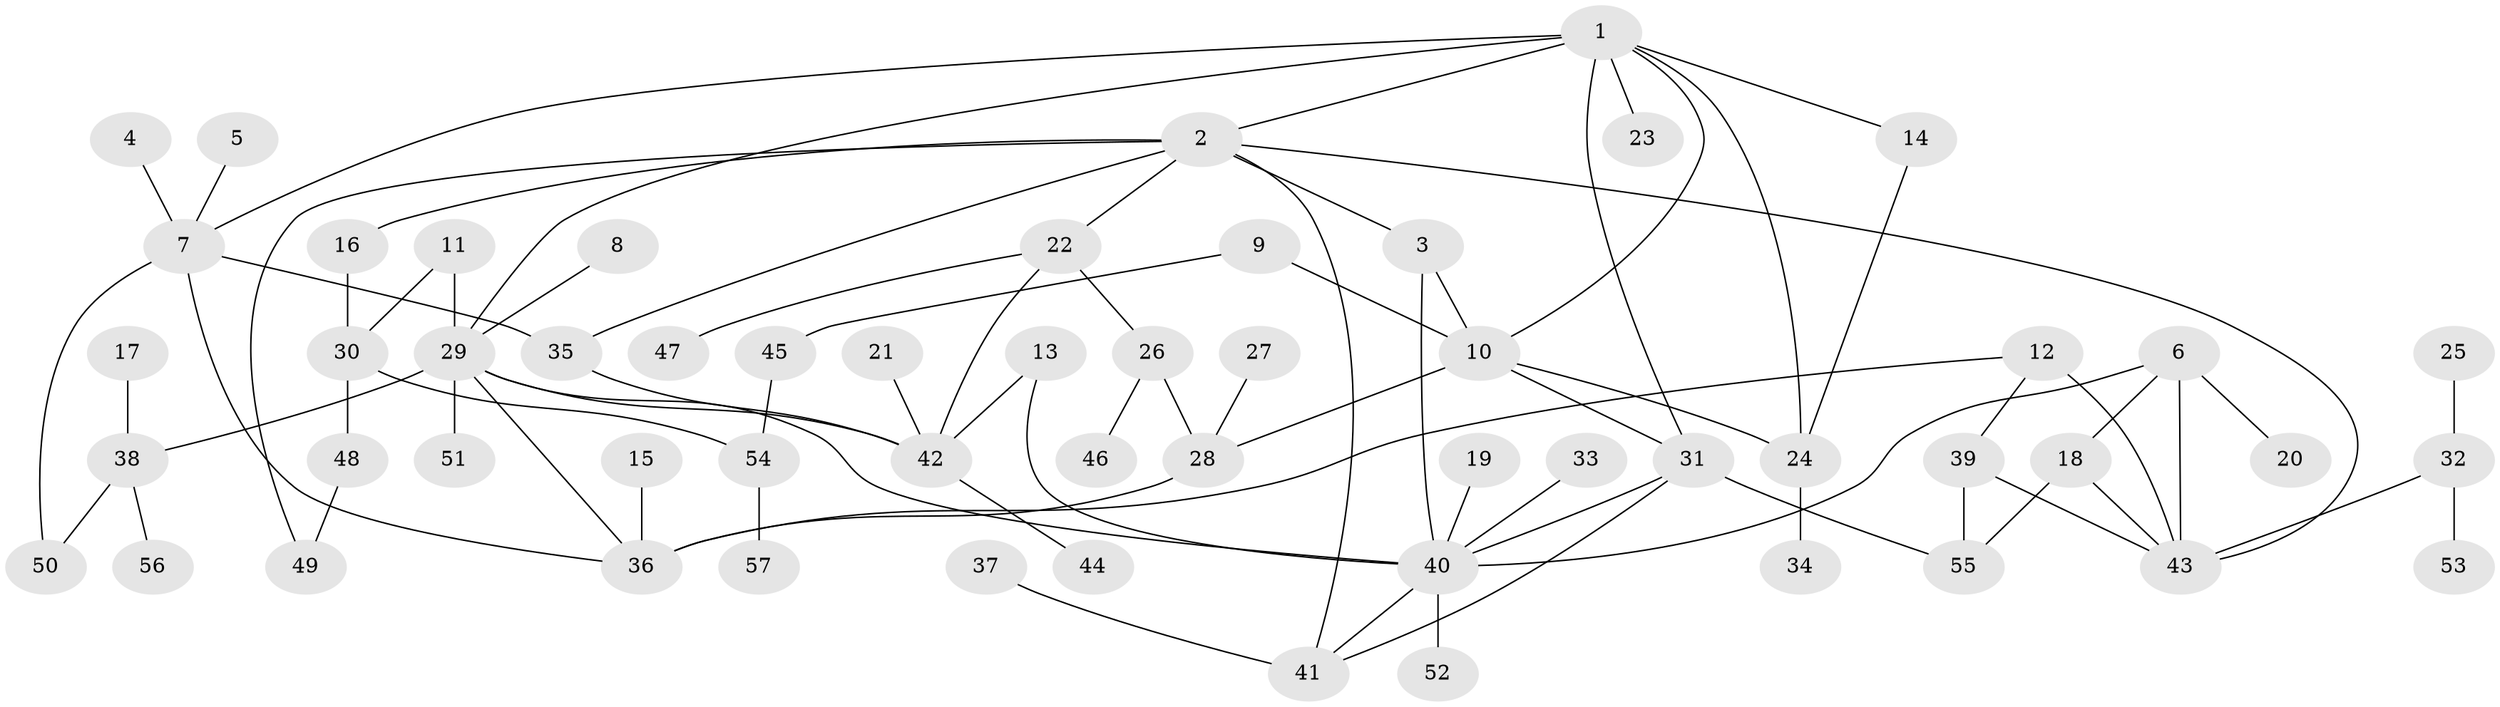 // original degree distribution, {8: 0.017543859649122806, 6: 0.02631578947368421, 4: 0.07017543859649122, 3: 0.23684210526315788, 2: 0.30701754385964913, 5: 0.03508771929824561, 1: 0.2982456140350877, 7: 0.008771929824561403}
// Generated by graph-tools (version 1.1) at 2025/49/03/09/25 03:49:19]
// undirected, 57 vertices, 81 edges
graph export_dot {
graph [start="1"]
  node [color=gray90,style=filled];
  1;
  2;
  3;
  4;
  5;
  6;
  7;
  8;
  9;
  10;
  11;
  12;
  13;
  14;
  15;
  16;
  17;
  18;
  19;
  20;
  21;
  22;
  23;
  24;
  25;
  26;
  27;
  28;
  29;
  30;
  31;
  32;
  33;
  34;
  35;
  36;
  37;
  38;
  39;
  40;
  41;
  42;
  43;
  44;
  45;
  46;
  47;
  48;
  49;
  50;
  51;
  52;
  53;
  54;
  55;
  56;
  57;
  1 -- 2 [weight=1.0];
  1 -- 7 [weight=1.0];
  1 -- 10 [weight=1.0];
  1 -- 14 [weight=1.0];
  1 -- 23 [weight=1.0];
  1 -- 24 [weight=1.0];
  1 -- 29 [weight=1.0];
  1 -- 31 [weight=1.0];
  2 -- 3 [weight=1.0];
  2 -- 16 [weight=1.0];
  2 -- 22 [weight=1.0];
  2 -- 35 [weight=1.0];
  2 -- 41 [weight=1.0];
  2 -- 43 [weight=1.0];
  2 -- 49 [weight=1.0];
  3 -- 10 [weight=1.0];
  3 -- 40 [weight=1.0];
  4 -- 7 [weight=1.0];
  5 -- 7 [weight=1.0];
  6 -- 18 [weight=1.0];
  6 -- 20 [weight=1.0];
  6 -- 40 [weight=1.0];
  6 -- 43 [weight=1.0];
  7 -- 35 [weight=1.0];
  7 -- 36 [weight=1.0];
  7 -- 50 [weight=2.0];
  8 -- 29 [weight=1.0];
  9 -- 10 [weight=1.0];
  9 -- 45 [weight=1.0];
  10 -- 24 [weight=1.0];
  10 -- 28 [weight=1.0];
  10 -- 31 [weight=1.0];
  11 -- 29 [weight=1.0];
  11 -- 30 [weight=1.0];
  12 -- 36 [weight=1.0];
  12 -- 39 [weight=1.0];
  12 -- 43 [weight=1.0];
  13 -- 40 [weight=1.0];
  13 -- 42 [weight=1.0];
  14 -- 24 [weight=1.0];
  15 -- 36 [weight=1.0];
  16 -- 30 [weight=1.0];
  17 -- 38 [weight=1.0];
  18 -- 43 [weight=1.0];
  18 -- 55 [weight=1.0];
  19 -- 40 [weight=1.0];
  21 -- 42 [weight=1.0];
  22 -- 26 [weight=1.0];
  22 -- 42 [weight=1.0];
  22 -- 47 [weight=1.0];
  24 -- 34 [weight=1.0];
  25 -- 32 [weight=1.0];
  26 -- 28 [weight=1.0];
  26 -- 46 [weight=1.0];
  27 -- 28 [weight=1.0];
  28 -- 36 [weight=1.0];
  29 -- 36 [weight=1.0];
  29 -- 38 [weight=1.0];
  29 -- 40 [weight=1.0];
  29 -- 42 [weight=1.0];
  29 -- 51 [weight=1.0];
  30 -- 48 [weight=1.0];
  30 -- 54 [weight=1.0];
  31 -- 40 [weight=1.0];
  31 -- 41 [weight=1.0];
  31 -- 55 [weight=1.0];
  32 -- 43 [weight=1.0];
  32 -- 53 [weight=1.0];
  33 -- 40 [weight=1.0];
  35 -- 42 [weight=1.0];
  37 -- 41 [weight=1.0];
  38 -- 50 [weight=1.0];
  38 -- 56 [weight=1.0];
  39 -- 43 [weight=1.0];
  39 -- 55 [weight=1.0];
  40 -- 41 [weight=1.0];
  40 -- 52 [weight=1.0];
  42 -- 44 [weight=1.0];
  45 -- 54 [weight=1.0];
  48 -- 49 [weight=1.0];
  54 -- 57 [weight=1.0];
}
